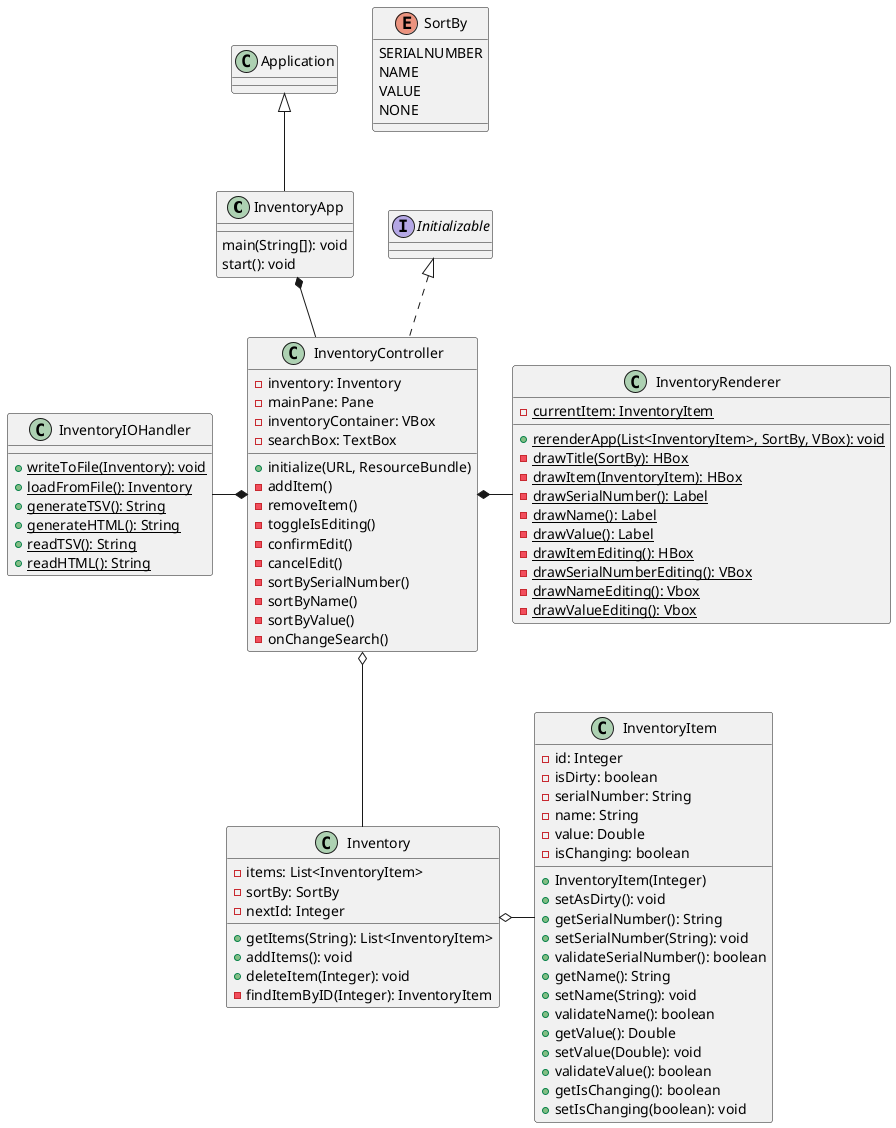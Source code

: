 @startuml
'https://plantuml.com/class-diagram


class InventoryApp extends Application {
    main(String[]): void
    start(): void
}

class InventoryController implements Initializable {
    -inventory: Inventory
    -mainPane: Pane
    -inventoryContainer: VBox
    -searchBox: TextBox
    +initialize(URL, ResourceBundle)
    -addItem()
    -removeItem()
    -toggleIsEditing()
    -confirmEdit()
    -cancelEdit()
    -sortBySerialNumber()
    -sortByName()
    -sortByValue()
    -onChangeSearch()
}

class InventoryRenderer {
    - {static} currentItem: InventoryItem
    + {static} rerenderApp(List<InventoryItem>, SortBy, VBox): void
    - {static} drawTitle(SortBy): HBox
    - {static} drawItem(InventoryItem): HBox
    - {static} drawSerialNumber(): Label
    - {static} drawName(): Label
    - {static} drawValue(): Label
    - {static} drawItemEditing(): HBox
    - {static} drawSerialNumberEditing(): VBox
    - {static} drawNameEditing(): Vbox
    - {static} drawValueEditing(): Vbox
}

class InventoryIOHandler {
    + {static} writeToFile(Inventory): void
    + {static} loadFromFile(): Inventory
    + {static} generateTSV(): String
    + {static} generateHTML(): String
    + {static} readTSV(): String
    + {static} readHTML(): String
}

class Inventory {
    -items: List<InventoryItem>
    -sortBy: SortBy
    -nextId: Integer
    'Takes in a filter
    +getItems(String): List<InventoryItem>
    +addItems(): void
    +deleteItem(Integer): void
    -findItemByID(Integer): InventoryItem
}

class InventoryItem {
    -id: Integer
    'will be changed to true when a submission has been performed
    -isDirty: boolean
    -serialNumber: String
    -name: String
    -value: Double
    -isChanging: boolean
    +InventoryItem(Integer)
    +setAsDirty(): void
    +getSerialNumber(): String
    +setSerialNumber(String): void
    +validateSerialNumber(): boolean
    +getName(): String
    +setName(String): void
    +validateName(): boolean
    +getValue(): Double
    +setValue(Double): void
    +validateValue(): boolean
    +getIsChanging(): boolean
    +setIsChanging(boolean): void
}

enum SortBy {
    SERIALNUMBER
    NAME
    VALUE
    NONE
}

InventoryApp *-- InventoryController
InventoryController *- InventoryRenderer
InventoryIOHandler -* InventoryController
InventoryController o-- Inventory
Inventory o- InventoryItem

@enduml